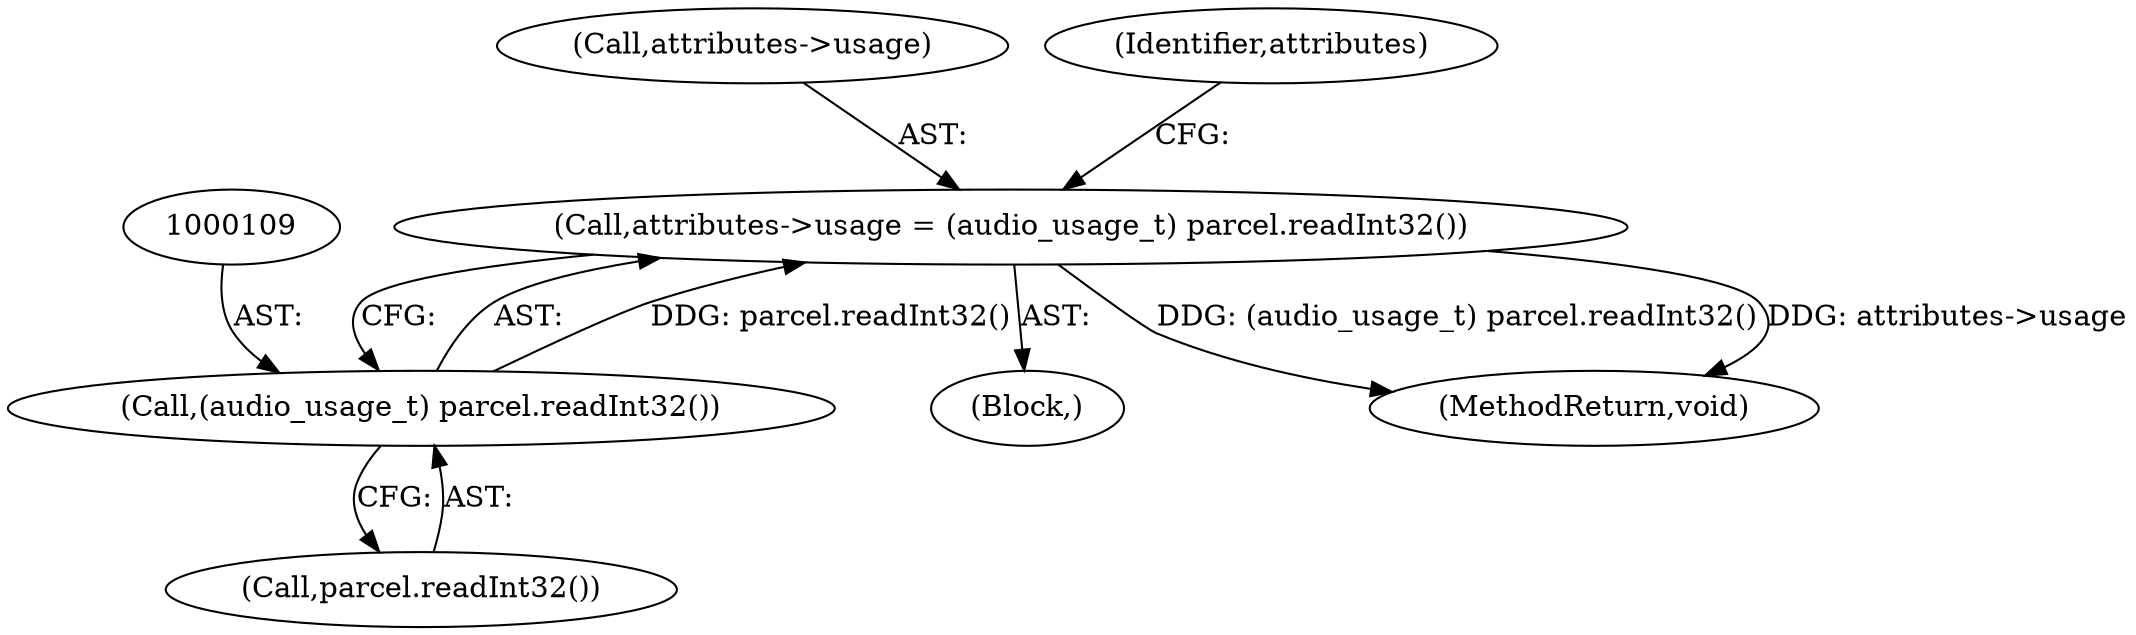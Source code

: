digraph "0_Android_3944c65637dfed14a5a895685edfa4bacaf9f76e@pointer" {
"1000104" [label="(Call,attributes->usage = (audio_usage_t) parcel.readInt32())"];
"1000108" [label="(Call,(audio_usage_t) parcel.readInt32())"];
"1000104" [label="(Call,attributes->usage = (audio_usage_t) parcel.readInt32())"];
"1000110" [label="(Call,parcel.readInt32())"];
"1000105" [label="(Call,attributes->usage)"];
"1000113" [label="(Identifier,attributes)"];
"1000103" [label="(Block,)"];
"1000202" [label="(MethodReturn,void)"];
"1000108" [label="(Call,(audio_usage_t) parcel.readInt32())"];
"1000104" -> "1000103"  [label="AST: "];
"1000104" -> "1000108"  [label="CFG: "];
"1000105" -> "1000104"  [label="AST: "];
"1000108" -> "1000104"  [label="AST: "];
"1000113" -> "1000104"  [label="CFG: "];
"1000104" -> "1000202"  [label="DDG: (audio_usage_t) parcel.readInt32()"];
"1000104" -> "1000202"  [label="DDG: attributes->usage"];
"1000108" -> "1000104"  [label="DDG: parcel.readInt32()"];
"1000108" -> "1000110"  [label="CFG: "];
"1000109" -> "1000108"  [label="AST: "];
"1000110" -> "1000108"  [label="AST: "];
}
